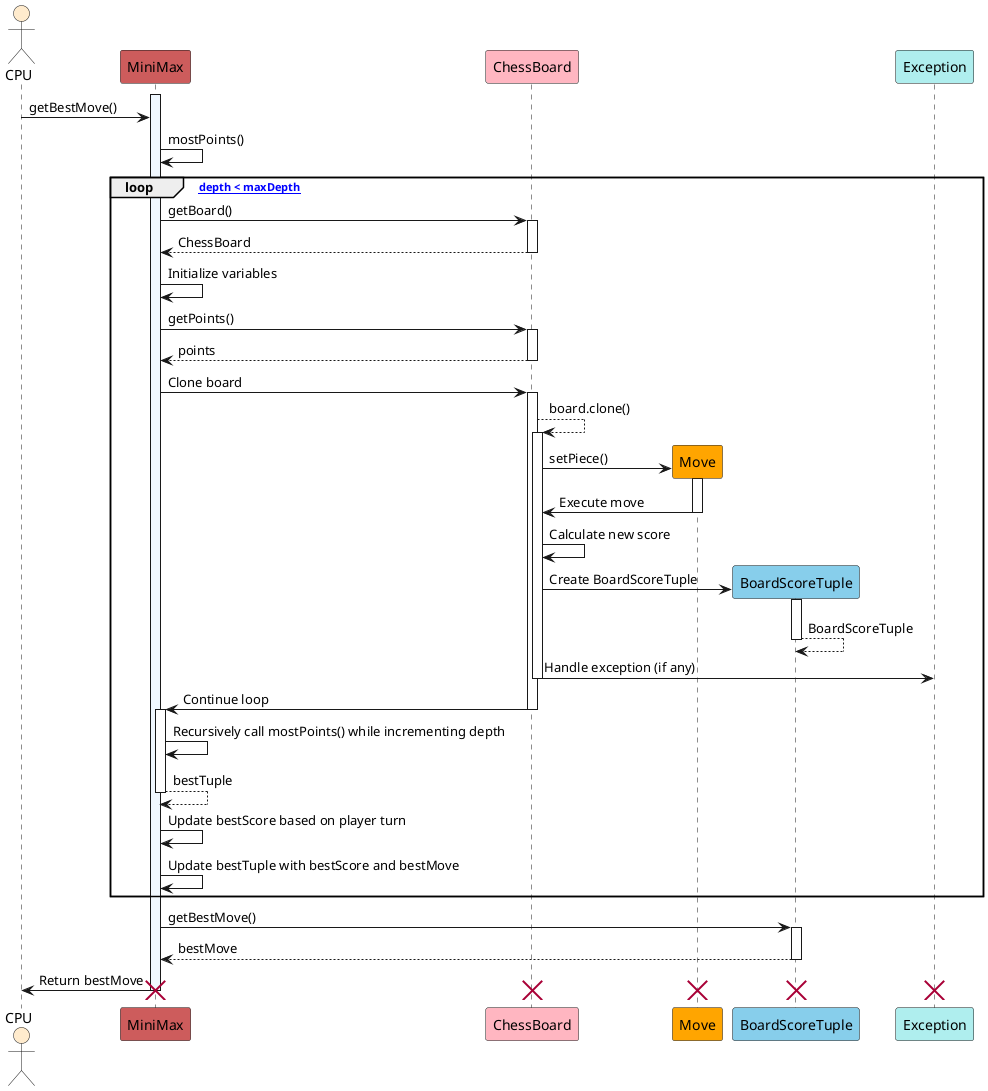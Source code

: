 @startuml MiniMaxSequenceDiagram

actor CPU as user #BlanchedAlmond
participant MiniMax as MM #IndianRed
participant ChessBoard as CB #LightPink
participant Move as M #Orange
participant BoardScoreTuple as BST #SkyBlue
participant Exception as E #PaleTurquoise

activate MM #AliceBlue

user -> MM : getBestMove()

MM -> MM : mostPoints()

loop ["depth < maxDepth"]

    MM -> CB : getBoard()
    activate CB
    CB --> MM : ChessBoard
    deactivate CB

    MM -> MM : Initialize variables
    MM -> CB : getPoints()
    activate CB
    CB --> MM : points
    deactivate CB
    MM -> CB : Clone board
    activate CB

    CB --> CB : board.clone()
    activate CB

    CB -> M** : setPiece()
    activate M
    M -> CB : Execute move
    deactivate M
    CB -> CB : Calculate new score
    CB -> BST** : Create BoardScoreTuple
    activate BST
    BST --> BST : BoardScoreTuple
    deactivate BST
    CB -> E : Handle exception (if any)
    deactivate CB
    CB -> MM : Continue loop
    deactivate CB
    activate MM
    MM -> MM : Recursively call mostPoints() while incrementing depth
    MM --> MM : bestTuple
    deactivate MM
    MM -> MM : Update bestScore based on player turn
    MM -> MM : Update bestTuple with bestScore and bestMove

end

MM -> BST : getBestMove()
activate BST
BST --> MM : bestMove
deactivate BST

MM -> user : Return bestMove
deactivate MM
destroy MM
destroy CB
destroy M
destroy BST
destroy E

@enduml